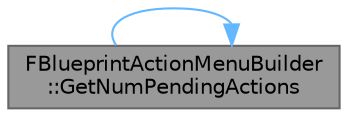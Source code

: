 digraph "FBlueprintActionMenuBuilder::GetNumPendingActions"
{
 // INTERACTIVE_SVG=YES
 // LATEX_PDF_SIZE
  bgcolor="transparent";
  edge [fontname=Helvetica,fontsize=10,labelfontname=Helvetica,labelfontsize=10];
  node [fontname=Helvetica,fontsize=10,shape=box,height=0.2,width=0.4];
  rankdir="LR";
  Node1 [id="Node000001",label="FBlueprintActionMenuBuilder\l::GetNumPendingActions",height=0.2,width=0.4,color="gray40", fillcolor="grey60", style="filled", fontcolor="black",tooltip="Returns the current number of actions that are still pending."];
  Node1 -> Node1 [id="edge1_Node000001_Node000001",color="steelblue1",style="solid",tooltip=" "];
}
